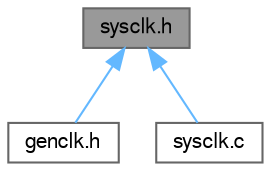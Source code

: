 digraph "sysclk.h"
{
 // LATEX_PDF_SIZE
  bgcolor="transparent";
  edge [fontname=FreeSans,fontsize=10,labelfontname=FreeSans,labelfontsize=10];
  node [fontname=FreeSans,fontsize=10,shape=box,height=0.2,width=0.4];
  Node1 [label="sysclk.h",height=0.2,width=0.4,color="gray40", fillcolor="grey60", style="filled", fontcolor="black",tooltip="Chip-specific system clock management functions."];
  Node1 -> Node2 [dir="back",color="steelblue1",style="solid"];
  Node2 [label="genclk.h",height=0.2,width=0.4,color="grey40", fillcolor="white", style="filled",URL="$same70_2genclk_8h.html",tooltip="Chip-specific generic clock management."];
  Node1 -> Node3 [dir="back",color="steelblue1",style="solid"];
  Node3 [label="sysclk.c",height=0.2,width=0.4,color="grey40", fillcolor="white", style="filled",URL="$sysclk_8c.html",tooltip="Chip-specific system clock management functions."];
}
